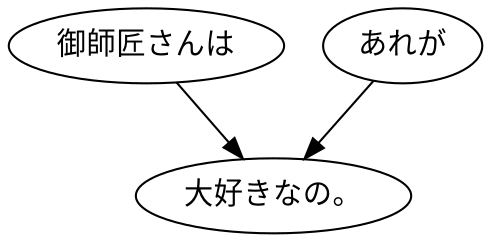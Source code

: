 digraph graph686 {
	node0 [label="御師匠さんは"];
	node1 [label="あれが"];
	node2 [label="大好きなの。"];
	node0 -> node2;
	node1 -> node2;
}
